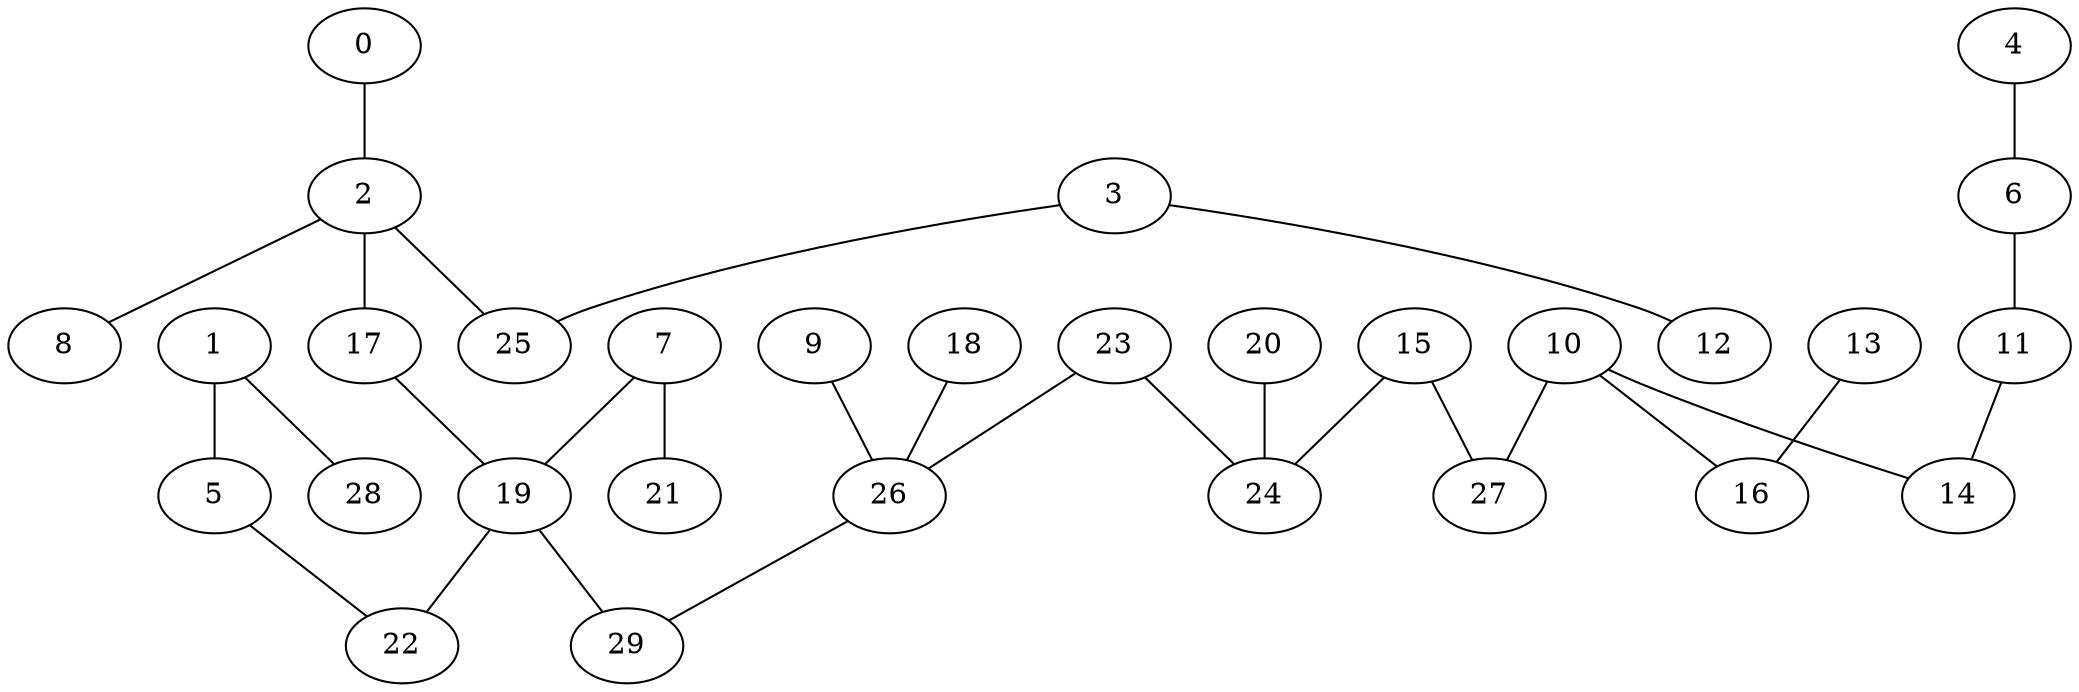 graph grafoGeografico_30_80_KruskalI_MST  {
0;
1;
2;
3;
4;
5;
6;
7;
8;
9;
10;
11;
12;
13;
14;
15;
16;
17;
18;
19;
20;
21;
22;
23;
24;
25;
26;
27;
28;
29;
18 -- 26;
4 -- 6;
7 -- 21;
2 -- 8;
15 -- 24;
5 -- 22;
7 -- 19;
10 -- 14;
10 -- 16;
11 -- 14;
13 -- 16;
19 -- 22;
20 -- 24;
23 -- 24;
23 -- 26;
26 -- 29;
0 -- 2;
2 -- 17;
6 -- 11;
9 -- 26;
10 -- 27;
17 -- 19;
19 -- 29;
1 -- 5;
1 -- 28;
2 -- 25;
3 -- 12;
3 -- 25;
15 -- 27;
}